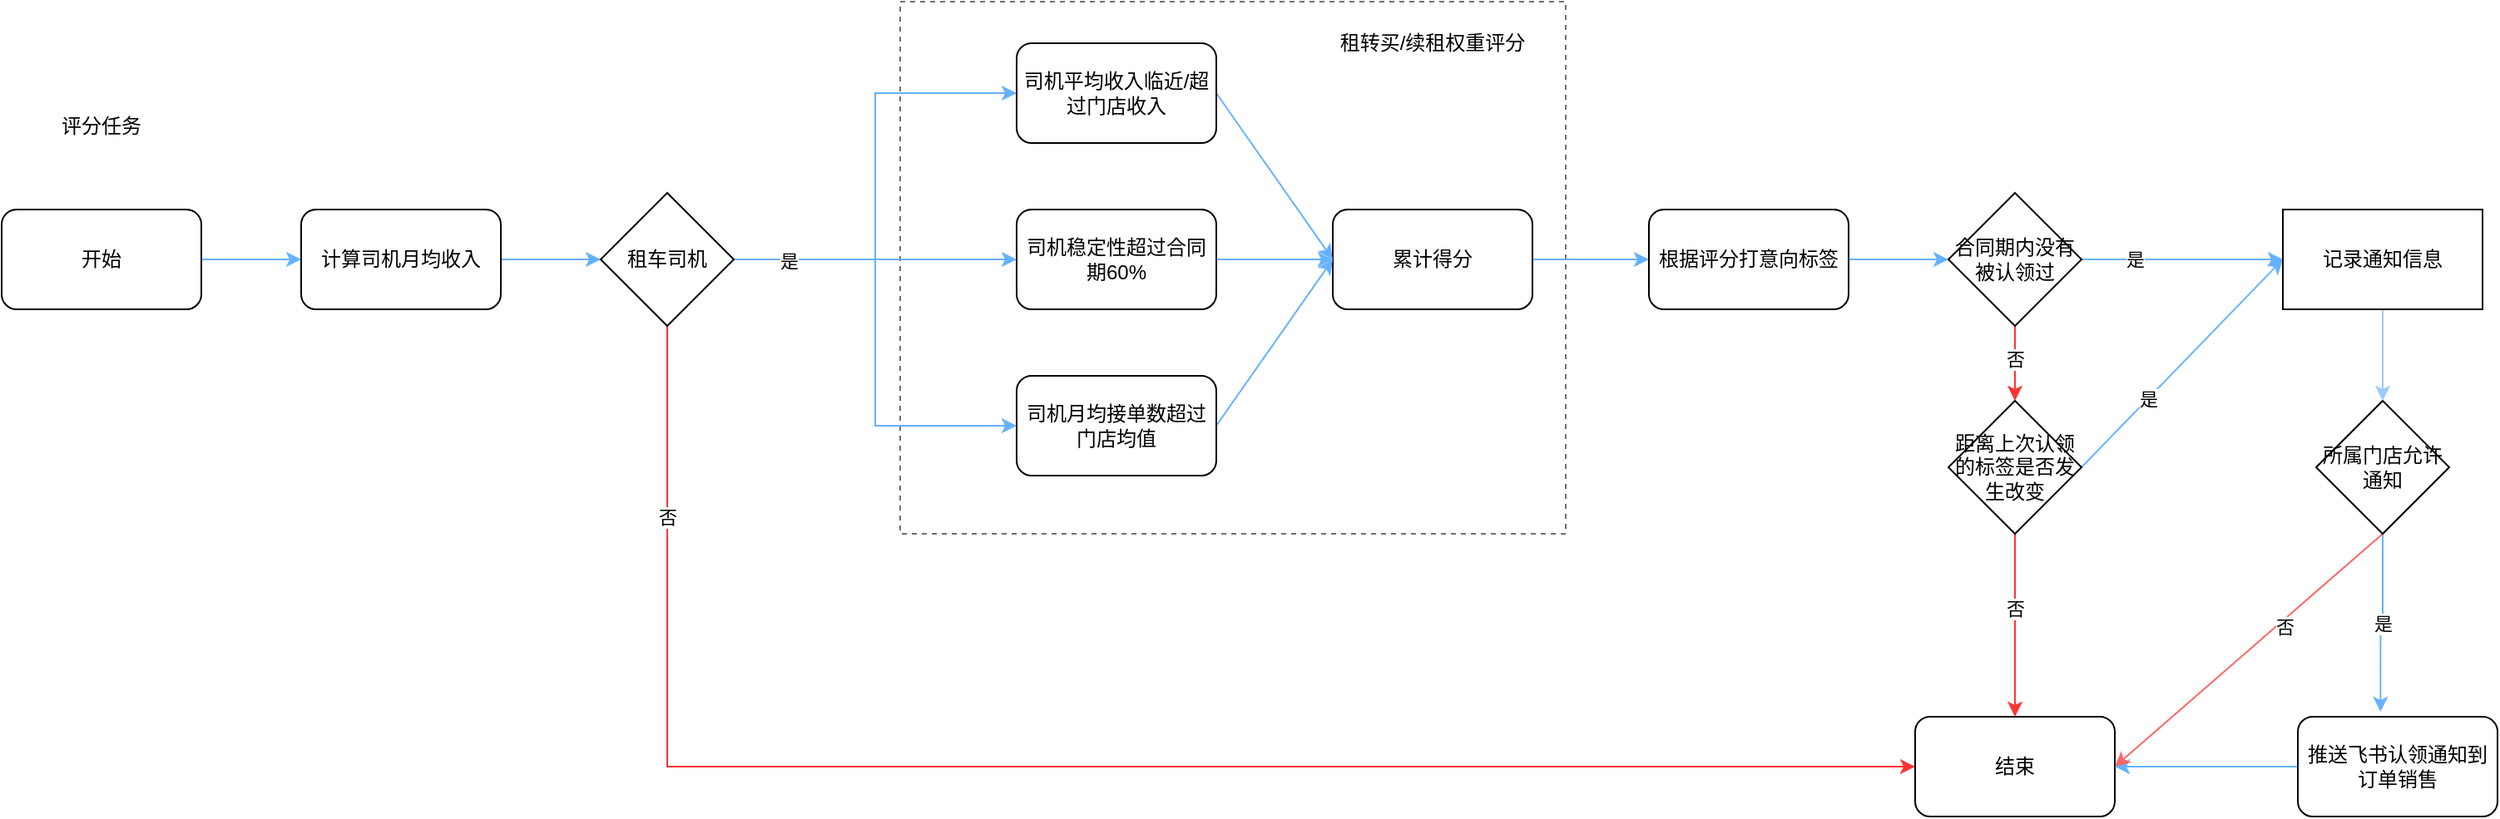 <mxfile version="21.2.3" type="github">
  <diagram name="第 1 页" id="ZEQ1epqjgivnmrrteKPm">
    <mxGraphModel dx="2501" dy="1884" grid="1" gridSize="10" guides="1" tooltips="1" connect="1" arrows="1" fold="1" page="1" pageScale="1" pageWidth="827" pageHeight="1169" math="0" shadow="0">
      <root>
        <mxCell id="0" />
        <mxCell id="1" parent="0" />
        <mxCell id="eP8do9VqJcl40edKN2bm-20" value="" style="rounded=0;whiteSpace=wrap;html=1;dashed=1;strokeColor=#707070;movable=1;resizable=1;rotatable=1;deletable=1;editable=1;locked=0;connectable=1;" vertex="1" parent="1">
          <mxGeometry x="350" y="-20" width="400" height="320" as="geometry" />
        </mxCell>
        <mxCell id="eP8do9VqJcl40edKN2bm-64" style="edgeStyle=orthogonalEdgeStyle;rounded=0;orthogonalLoop=1;jettySize=auto;html=1;exitX=1;exitY=0.5;exitDx=0;exitDy=0;entryX=0;entryY=0.5;entryDx=0;entryDy=0;strokeColor=#66B2FF;" edge="1" parent="1" source="eP8do9VqJcl40edKN2bm-4" target="eP8do9VqJcl40edKN2bm-6">
          <mxGeometry relative="1" as="geometry" />
        </mxCell>
        <mxCell id="eP8do9VqJcl40edKN2bm-4" value="开始" style="rounded=1;whiteSpace=wrap;html=1;" vertex="1" parent="1">
          <mxGeometry x="-190" y="105" width="120" height="60" as="geometry" />
        </mxCell>
        <mxCell id="eP8do9VqJcl40edKN2bm-65" style="edgeStyle=orthogonalEdgeStyle;rounded=0;orthogonalLoop=1;jettySize=auto;html=1;exitX=1;exitY=0.5;exitDx=0;exitDy=0;entryX=0;entryY=0.5;entryDx=0;entryDy=0;strokeColor=#66B2FF;" edge="1" parent="1" source="eP8do9VqJcl40edKN2bm-6" target="eP8do9VqJcl40edKN2bm-12">
          <mxGeometry relative="1" as="geometry" />
        </mxCell>
        <mxCell id="eP8do9VqJcl40edKN2bm-6" value="计算司机月均收入" style="rounded=1;whiteSpace=wrap;html=1;" vertex="1" parent="1">
          <mxGeometry x="-10" y="105" width="120" height="60" as="geometry" />
        </mxCell>
        <mxCell id="eP8do9VqJcl40edKN2bm-16" style="edgeStyle=orthogonalEdgeStyle;rounded=0;orthogonalLoop=1;jettySize=auto;html=1;exitX=0.5;exitY=1;exitDx=0;exitDy=0;entryX=0;entryY=0.5;entryDx=0;entryDy=0;fillColor=#FF0000;strokeColor=#FF3333;" edge="1" parent="1" source="eP8do9VqJcl40edKN2bm-12" target="eP8do9VqJcl40edKN2bm-15">
          <mxGeometry relative="1" as="geometry" />
        </mxCell>
        <mxCell id="eP8do9VqJcl40edKN2bm-17" value="否" style="edgeLabel;html=1;align=center;verticalAlign=middle;resizable=0;points=[];" vertex="1" connectable="0" parent="eP8do9VqJcl40edKN2bm-16">
          <mxGeometry x="-0.26" y="2" relative="1" as="geometry">
            <mxPoint x="-111" y="-148" as="offset" />
          </mxGeometry>
        </mxCell>
        <mxCell id="eP8do9VqJcl40edKN2bm-48" style="edgeStyle=orthogonalEdgeStyle;rounded=0;orthogonalLoop=1;jettySize=auto;html=1;exitX=1;exitY=0.5;exitDx=0;exitDy=0;entryX=0;entryY=0.5;entryDx=0;entryDy=0;strokeColor=#66B2FF;" edge="1" parent="1" source="eP8do9VqJcl40edKN2bm-12" target="eP8do9VqJcl40edKN2bm-36">
          <mxGeometry relative="1" as="geometry" />
        </mxCell>
        <mxCell id="eP8do9VqJcl40edKN2bm-51" style="edgeStyle=orthogonalEdgeStyle;rounded=0;orthogonalLoop=1;jettySize=auto;html=1;exitX=1;exitY=0.5;exitDx=0;exitDy=0;entryX=0;entryY=0.5;entryDx=0;entryDy=0;strokeColor=#66B2FF;" edge="1" parent="1" source="eP8do9VqJcl40edKN2bm-12" target="eP8do9VqJcl40edKN2bm-37">
          <mxGeometry relative="1" as="geometry" />
        </mxCell>
        <mxCell id="eP8do9VqJcl40edKN2bm-52" style="edgeStyle=orthogonalEdgeStyle;rounded=0;orthogonalLoop=1;jettySize=auto;html=1;exitX=1;exitY=0.5;exitDx=0;exitDy=0;entryX=0;entryY=0.5;entryDx=0;entryDy=0;strokeColor=#66B2FF;" edge="1" parent="1" source="eP8do9VqJcl40edKN2bm-12" target="eP8do9VqJcl40edKN2bm-38">
          <mxGeometry relative="1" as="geometry" />
        </mxCell>
        <mxCell id="eP8do9VqJcl40edKN2bm-53" value="是" style="edgeLabel;html=1;align=center;verticalAlign=middle;resizable=0;points=[];" vertex="1" connectable="0" parent="eP8do9VqJcl40edKN2bm-52">
          <mxGeometry x="-0.76" y="-1" relative="1" as="geometry">
            <mxPoint as="offset" />
          </mxGeometry>
        </mxCell>
        <mxCell id="eP8do9VqJcl40edKN2bm-12" value="租车司机" style="rhombus;whiteSpace=wrap;html=1;" vertex="1" parent="1">
          <mxGeometry x="170" y="95" width="80" height="80" as="geometry" />
        </mxCell>
        <mxCell id="eP8do9VqJcl40edKN2bm-15" value="结束" style="rounded=1;whiteSpace=wrap;html=1;" vertex="1" parent="1">
          <mxGeometry x="960" y="410" width="120" height="60" as="geometry" />
        </mxCell>
        <mxCell id="eP8do9VqJcl40edKN2bm-22" value="租转买/续租权重评分" style="text;html=1;strokeColor=none;fillColor=none;align=center;verticalAlign=middle;whiteSpace=wrap;rounded=0;movable=1;resizable=1;rotatable=1;deletable=1;editable=1;locked=0;connectable=1;" vertex="1" parent="1">
          <mxGeometry x="610" y="-10" width="120" height="30" as="geometry" />
        </mxCell>
        <mxCell id="eP8do9VqJcl40edKN2bm-61" style="edgeStyle=orthogonalEdgeStyle;rounded=0;orthogonalLoop=1;jettySize=auto;html=1;exitX=1;exitY=0.5;exitDx=0;exitDy=0;entryX=0;entryY=0.5;entryDx=0;entryDy=0;strokeColor=#66B2FF;" edge="1" parent="1" source="eP8do9VqJcl40edKN2bm-32" target="eP8do9VqJcl40edKN2bm-54">
          <mxGeometry relative="1" as="geometry" />
        </mxCell>
        <mxCell id="eP8do9VqJcl40edKN2bm-32" value="累计得分" style="rounded=1;whiteSpace=wrap;html=1;" vertex="1" parent="1">
          <mxGeometry x="610" y="105" width="120" height="60" as="geometry" />
        </mxCell>
        <mxCell id="eP8do9VqJcl40edKN2bm-43" style="edgeStyle=none;rounded=0;orthogonalLoop=1;jettySize=auto;html=1;exitX=1;exitY=0.5;exitDx=0;exitDy=0;entryX=0;entryY=0.5;entryDx=0;entryDy=0;strokeColor=#66B2FF;" edge="1" parent="1" source="eP8do9VqJcl40edKN2bm-36" target="eP8do9VqJcl40edKN2bm-32">
          <mxGeometry relative="1" as="geometry" />
        </mxCell>
        <mxCell id="eP8do9VqJcl40edKN2bm-36" value="司机平均收入临近/超过门店收入" style="rounded=1;whiteSpace=wrap;html=1;" vertex="1" parent="1">
          <mxGeometry x="420" y="5" width="120" height="60" as="geometry" />
        </mxCell>
        <mxCell id="eP8do9VqJcl40edKN2bm-44" style="edgeStyle=none;rounded=0;orthogonalLoop=1;jettySize=auto;html=1;exitX=1;exitY=0.5;exitDx=0;exitDy=0;entryX=0;entryY=0.5;entryDx=0;entryDy=0;strokeColor=#66B2FF;" edge="1" parent="1" source="eP8do9VqJcl40edKN2bm-37" target="eP8do9VqJcl40edKN2bm-32">
          <mxGeometry relative="1" as="geometry" />
        </mxCell>
        <mxCell id="eP8do9VqJcl40edKN2bm-37" value="司机稳定性超过合同期60%" style="rounded=1;whiteSpace=wrap;html=1;" vertex="1" parent="1">
          <mxGeometry x="420" y="105" width="120" height="60" as="geometry" />
        </mxCell>
        <mxCell id="eP8do9VqJcl40edKN2bm-47" style="edgeStyle=none;rounded=0;orthogonalLoop=1;jettySize=auto;html=1;exitX=1;exitY=0.5;exitDx=0;exitDy=0;entryX=0;entryY=0.5;entryDx=0;entryDy=0;strokeColor=#66B2FF;" edge="1" parent="1" source="eP8do9VqJcl40edKN2bm-38" target="eP8do9VqJcl40edKN2bm-32">
          <mxGeometry relative="1" as="geometry" />
        </mxCell>
        <mxCell id="eP8do9VqJcl40edKN2bm-38" value="司机月均接单数超过门店均值" style="rounded=1;whiteSpace=wrap;html=1;" vertex="1" parent="1">
          <mxGeometry x="420" y="205" width="120" height="60" as="geometry" />
        </mxCell>
        <mxCell id="eP8do9VqJcl40edKN2bm-70" style="edgeStyle=orthogonalEdgeStyle;rounded=0;orthogonalLoop=1;jettySize=auto;html=1;exitX=1;exitY=0.5;exitDx=0;exitDy=0;entryX=0;entryY=0.5;entryDx=0;entryDy=0;strokeColor=#66B2FF;" edge="1" parent="1" source="eP8do9VqJcl40edKN2bm-54" target="eP8do9VqJcl40edKN2bm-68">
          <mxGeometry relative="1" as="geometry" />
        </mxCell>
        <mxCell id="eP8do9VqJcl40edKN2bm-54" value="根据评分打意向标签" style="rounded=1;whiteSpace=wrap;html=1;" vertex="1" parent="1">
          <mxGeometry x="800" y="105" width="120" height="60" as="geometry" />
        </mxCell>
        <mxCell id="eP8do9VqJcl40edKN2bm-66" value="评分任务" style="text;html=1;strokeColor=none;fillColor=none;align=center;verticalAlign=middle;whiteSpace=wrap;rounded=0;" vertex="1" parent="1">
          <mxGeometry x="-160" y="40" width="60" height="30" as="geometry" />
        </mxCell>
        <mxCell id="eP8do9VqJcl40edKN2bm-71" style="edgeStyle=orthogonalEdgeStyle;rounded=0;orthogonalLoop=1;jettySize=auto;html=1;exitX=1;exitY=0.5;exitDx=0;exitDy=0;entryX=0;entryY=0.5;entryDx=0;entryDy=0;strokeColor=#66B2FF;" edge="1" parent="1" source="eP8do9VqJcl40edKN2bm-68" target="eP8do9VqJcl40edKN2bm-104">
          <mxGeometry relative="1" as="geometry">
            <mxPoint x="1181" y="195" as="targetPoint" />
          </mxGeometry>
        </mxCell>
        <mxCell id="eP8do9VqJcl40edKN2bm-72" value="是" style="edgeLabel;html=1;align=center;verticalAlign=middle;resizable=0;points=[];" vertex="1" connectable="0" parent="eP8do9VqJcl40edKN2bm-71">
          <mxGeometry x="-0.016" y="-2" relative="1" as="geometry">
            <mxPoint x="-28" y="-2" as="offset" />
          </mxGeometry>
        </mxCell>
        <mxCell id="eP8do9VqJcl40edKN2bm-73" style="edgeStyle=orthogonalEdgeStyle;rounded=0;orthogonalLoop=1;jettySize=auto;html=1;exitX=0.5;exitY=1;exitDx=0;exitDy=0;entryX=0.5;entryY=0;entryDx=0;entryDy=0;strokeColor=#FF3333;" edge="1" parent="1" source="eP8do9VqJcl40edKN2bm-68" target="eP8do9VqJcl40edKN2bm-69">
          <mxGeometry relative="1" as="geometry" />
        </mxCell>
        <mxCell id="eP8do9VqJcl40edKN2bm-74" value="否" style="edgeLabel;html=1;align=center;verticalAlign=middle;resizable=0;points=[];" vertex="1" connectable="0" parent="eP8do9VqJcl40edKN2bm-73">
          <mxGeometry x="-0.111" y="4" relative="1" as="geometry">
            <mxPoint x="-4" as="offset" />
          </mxGeometry>
        </mxCell>
        <mxCell id="eP8do9VqJcl40edKN2bm-68" value="合同期内没有被认领过" style="rhombus;whiteSpace=wrap;html=1;" vertex="1" parent="1">
          <mxGeometry x="980" y="95" width="80" height="80" as="geometry" />
        </mxCell>
        <mxCell id="eP8do9VqJcl40edKN2bm-75" style="edgeStyle=orthogonalEdgeStyle;rounded=0;orthogonalLoop=1;jettySize=auto;html=1;exitX=0.5;exitY=1;exitDx=0;exitDy=0;entryX=0.5;entryY=0;entryDx=0;entryDy=0;strokeColor=#FF3333;" edge="1" parent="1" source="eP8do9VqJcl40edKN2bm-69" target="eP8do9VqJcl40edKN2bm-15">
          <mxGeometry relative="1" as="geometry" />
        </mxCell>
        <mxCell id="eP8do9VqJcl40edKN2bm-76" value="否" style="edgeLabel;html=1;align=center;verticalAlign=middle;resizable=0;points=[];" vertex="1" connectable="0" parent="eP8do9VqJcl40edKN2bm-75">
          <mxGeometry x="-0.182" relative="1" as="geometry">
            <mxPoint as="offset" />
          </mxGeometry>
        </mxCell>
        <mxCell id="eP8do9VqJcl40edKN2bm-81" style="rounded=0;orthogonalLoop=1;jettySize=auto;html=1;exitX=1;exitY=0.5;exitDx=0;exitDy=0;entryX=0;entryY=0.5;entryDx=0;entryDy=0;strokeColor=#66B2FF;" edge="1" parent="1" source="eP8do9VqJcl40edKN2bm-69" target="eP8do9VqJcl40edKN2bm-104">
          <mxGeometry relative="1" as="geometry">
            <mxPoint x="1181" y="195" as="targetPoint" />
          </mxGeometry>
        </mxCell>
        <mxCell id="eP8do9VqJcl40edKN2bm-82" value="是" style="edgeLabel;html=1;align=center;verticalAlign=middle;resizable=0;points=[];" vertex="1" connectable="0" parent="eP8do9VqJcl40edKN2bm-81">
          <mxGeometry x="-0.548" y="2" relative="1" as="geometry">
            <mxPoint x="14" y="-11" as="offset" />
          </mxGeometry>
        </mxCell>
        <mxCell id="eP8do9VqJcl40edKN2bm-69" value="距离上次认领的标签是否发生改变" style="rhombus;whiteSpace=wrap;html=1;" vertex="1" parent="1">
          <mxGeometry x="980" y="220" width="80" height="80" as="geometry" />
        </mxCell>
        <mxCell id="eP8do9VqJcl40edKN2bm-101" style="edgeStyle=orthogonalEdgeStyle;rounded=0;orthogonalLoop=1;jettySize=auto;html=1;exitX=0;exitY=0.5;exitDx=0;exitDy=0;entryX=1;entryY=0.5;entryDx=0;entryDy=0;strokeColor=#66B2FF;" edge="1" parent="1" source="eP8do9VqJcl40edKN2bm-96" target="eP8do9VqJcl40edKN2bm-15">
          <mxGeometry relative="1" as="geometry" />
        </mxCell>
        <mxCell id="eP8do9VqJcl40edKN2bm-96" value="推送飞书认领通知到订单销售" style="rounded=1;whiteSpace=wrap;html=1;" vertex="1" parent="1">
          <mxGeometry x="1190" y="410" width="120" height="60" as="geometry" />
        </mxCell>
        <mxCell id="eP8do9VqJcl40edKN2bm-100" value="是" style="edgeStyle=orthogonalEdgeStyle;rounded=0;orthogonalLoop=1;jettySize=auto;html=1;exitX=0.5;exitY=1;exitDx=0;exitDy=0;entryX=0.414;entryY=-0.05;entryDx=0;entryDy=0;strokeColor=#66B2FF;entryPerimeter=0;" edge="1" parent="1" source="eP8do9VqJcl40edKN2bm-97" target="eP8do9VqJcl40edKN2bm-96">
          <mxGeometry relative="1" as="geometry" />
        </mxCell>
        <mxCell id="eP8do9VqJcl40edKN2bm-102" style="rounded=0;orthogonalLoop=1;jettySize=auto;html=1;exitX=0.5;exitY=1;exitDx=0;exitDy=0;entryX=1;entryY=0.5;entryDx=0;entryDy=0;strokeColor=#FF6666;" edge="1" parent="1" source="eP8do9VqJcl40edKN2bm-97" target="eP8do9VqJcl40edKN2bm-15">
          <mxGeometry relative="1" as="geometry" />
        </mxCell>
        <mxCell id="eP8do9VqJcl40edKN2bm-103" value="否" style="edgeLabel;html=1;align=center;verticalAlign=middle;resizable=0;points=[];" vertex="1" connectable="0" parent="eP8do9VqJcl40edKN2bm-102">
          <mxGeometry x="-0.707" y="-4" relative="1" as="geometry">
            <mxPoint x="-33" y="38" as="offset" />
          </mxGeometry>
        </mxCell>
        <mxCell id="eP8do9VqJcl40edKN2bm-97" value="所属门店允许通知" style="rhombus;whiteSpace=wrap;html=1;" vertex="1" parent="1">
          <mxGeometry x="1201" y="220" width="80" height="80" as="geometry" />
        </mxCell>
        <mxCell id="eP8do9VqJcl40edKN2bm-108" style="edgeStyle=orthogonalEdgeStyle;rounded=0;orthogonalLoop=1;jettySize=auto;html=1;exitX=0.5;exitY=1;exitDx=0;exitDy=0;entryX=0.5;entryY=0;entryDx=0;entryDy=0;strokeColor=#99CCFF;" edge="1" parent="1" source="eP8do9VqJcl40edKN2bm-104" target="eP8do9VqJcl40edKN2bm-97">
          <mxGeometry relative="1" as="geometry" />
        </mxCell>
        <mxCell id="eP8do9VqJcl40edKN2bm-104" value="记录通知信息" style="whiteSpace=wrap;html=1;" vertex="1" parent="1">
          <mxGeometry x="1181" y="105" width="120" height="60" as="geometry" />
        </mxCell>
      </root>
    </mxGraphModel>
  </diagram>
</mxfile>
